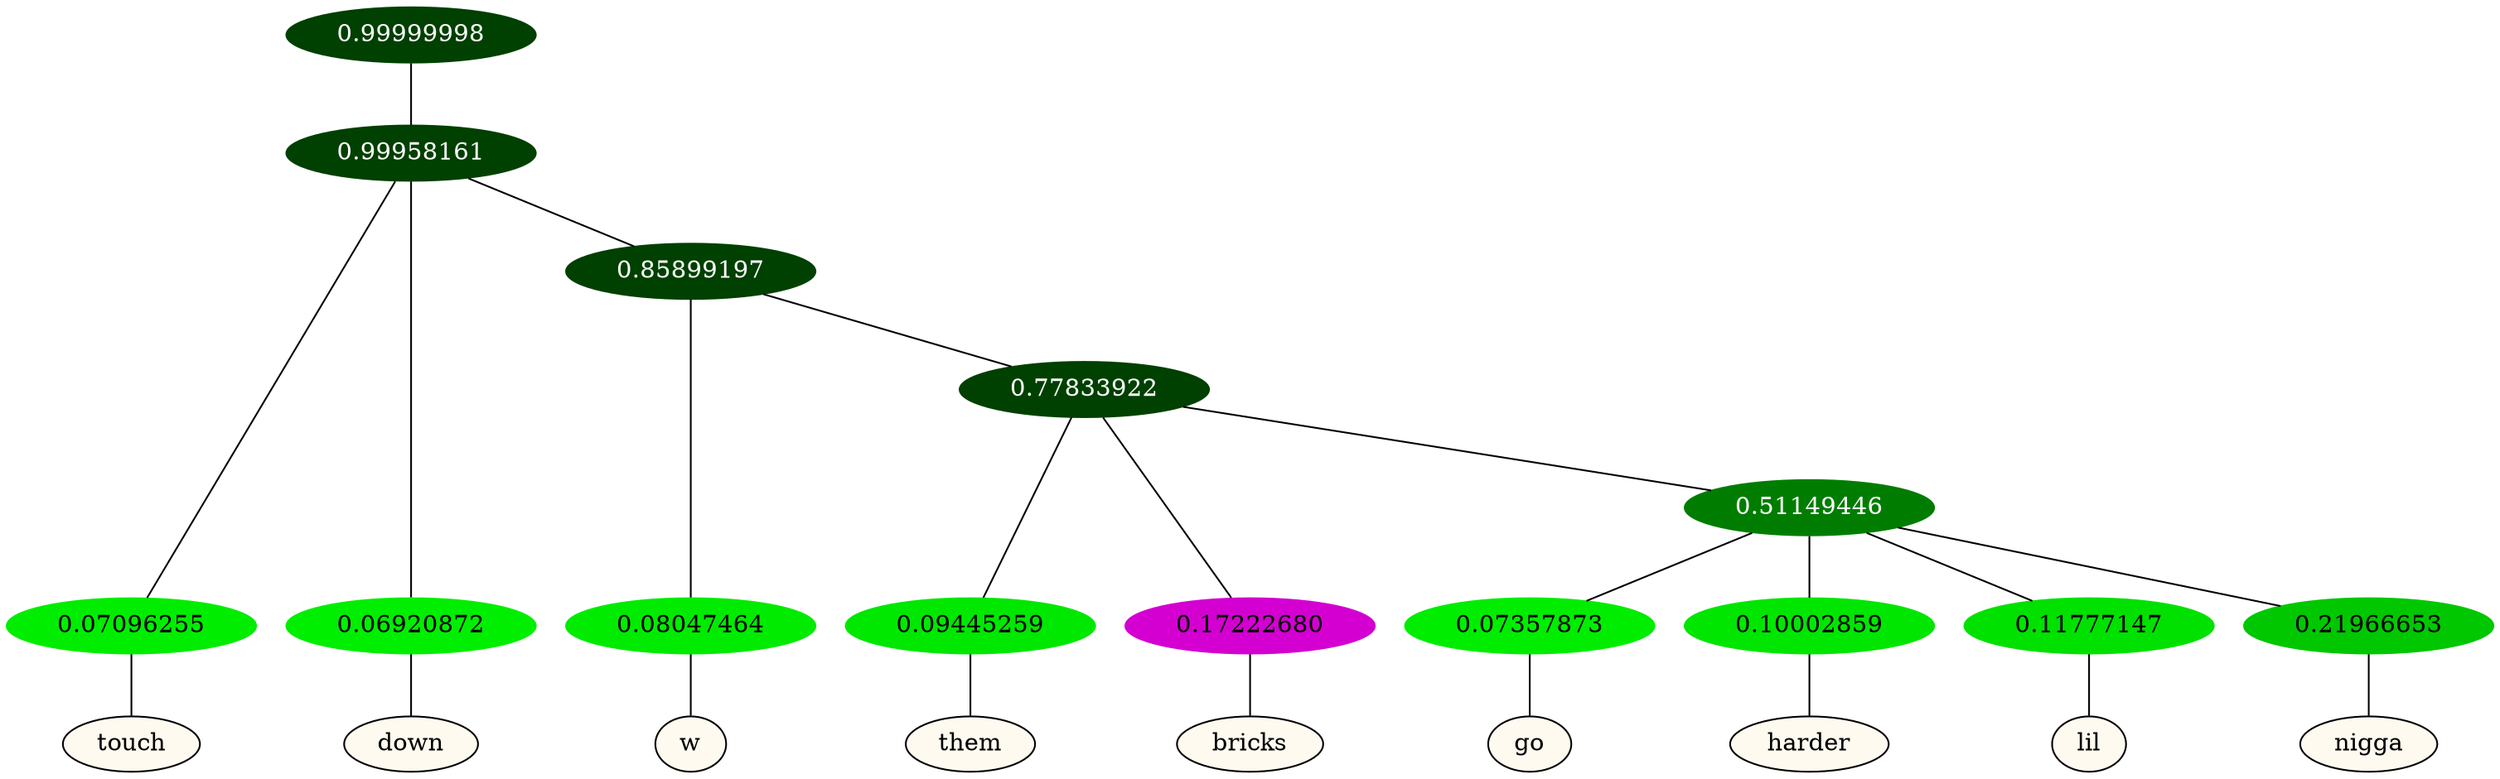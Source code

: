 graph {
	node [format=png height=0.15 nodesep=0.001 ordering=out overlap=prism overlap_scaling=0.01 ranksep=0.001 ratio=0.2 style=filled width=0.15]
	{
		rank=same
		a_w_2 [label=touch color=black fillcolor=floralwhite style="filled,solid"]
		a_w_3 [label=down color=black fillcolor=floralwhite style="filled,solid"]
		a_w_5 [label=w color=black fillcolor=floralwhite style="filled,solid"]
		a_w_7 [label=them color=black fillcolor=floralwhite style="filled,solid"]
		a_w_8 [label=bricks color=black fillcolor=floralwhite style="filled,solid"]
		a_w_10 [label=go color=black fillcolor=floralwhite style="filled,solid"]
		a_w_11 [label=harder color=black fillcolor=floralwhite style="filled,solid"]
		a_w_12 [label=lil color=black fillcolor=floralwhite style="filled,solid"]
		a_w_13 [label=nigga color=black fillcolor=floralwhite style="filled,solid"]
	}
	a_n_2 -- a_w_2
	a_n_3 -- a_w_3
	a_n_5 -- a_w_5
	a_n_7 -- a_w_7
	a_n_8 -- a_w_8
	a_n_10 -- a_w_10
	a_n_11 -- a_w_11
	a_n_12 -- a_w_12
	a_n_13 -- a_w_13
	{
		rank=same
		a_n_2 [label=0.07096255 color="0.334 1.000 0.929" fontcolor=black]
		a_n_3 [label=0.06920872 color="0.334 1.000 0.931" fontcolor=black]
		a_n_5 [label=0.08047464 color="0.334 1.000 0.920" fontcolor=black]
		a_n_7 [label=0.09445259 color="0.334 1.000 0.906" fontcolor=black]
		a_n_8 [label=0.17222680 color="0.835 1.000 0.828" fontcolor=black]
		a_n_10 [label=0.07357873 color="0.334 1.000 0.926" fontcolor=black]
		a_n_11 [label=0.10002859 color="0.334 1.000 0.900" fontcolor=black]
		a_n_12 [label=0.11777147 color="0.334 1.000 0.882" fontcolor=black]
		a_n_13 [label=0.21966653 color="0.334 1.000 0.780" fontcolor=black]
	}
	a_n_0 [label=0.99999998 color="0.334 1.000 0.250" fontcolor=grey99]
	a_n_1 [label=0.99958161 color="0.334 1.000 0.250" fontcolor=grey99]
	a_n_0 -- a_n_1
	a_n_1 -- a_n_2
	a_n_1 -- a_n_3
	a_n_4 [label=0.85899197 color="0.334 1.000 0.250" fontcolor=grey99]
	a_n_1 -- a_n_4
	a_n_4 -- a_n_5
	a_n_6 [label=0.77833922 color="0.334 1.000 0.250" fontcolor=grey99]
	a_n_4 -- a_n_6
	a_n_6 -- a_n_7
	a_n_6 -- a_n_8
	a_n_9 [label=0.51149446 color="0.334 1.000 0.489" fontcolor=grey99]
	a_n_6 -- a_n_9
	a_n_9 -- a_n_10
	a_n_9 -- a_n_11
	a_n_9 -- a_n_12
	a_n_9 -- a_n_13
}

